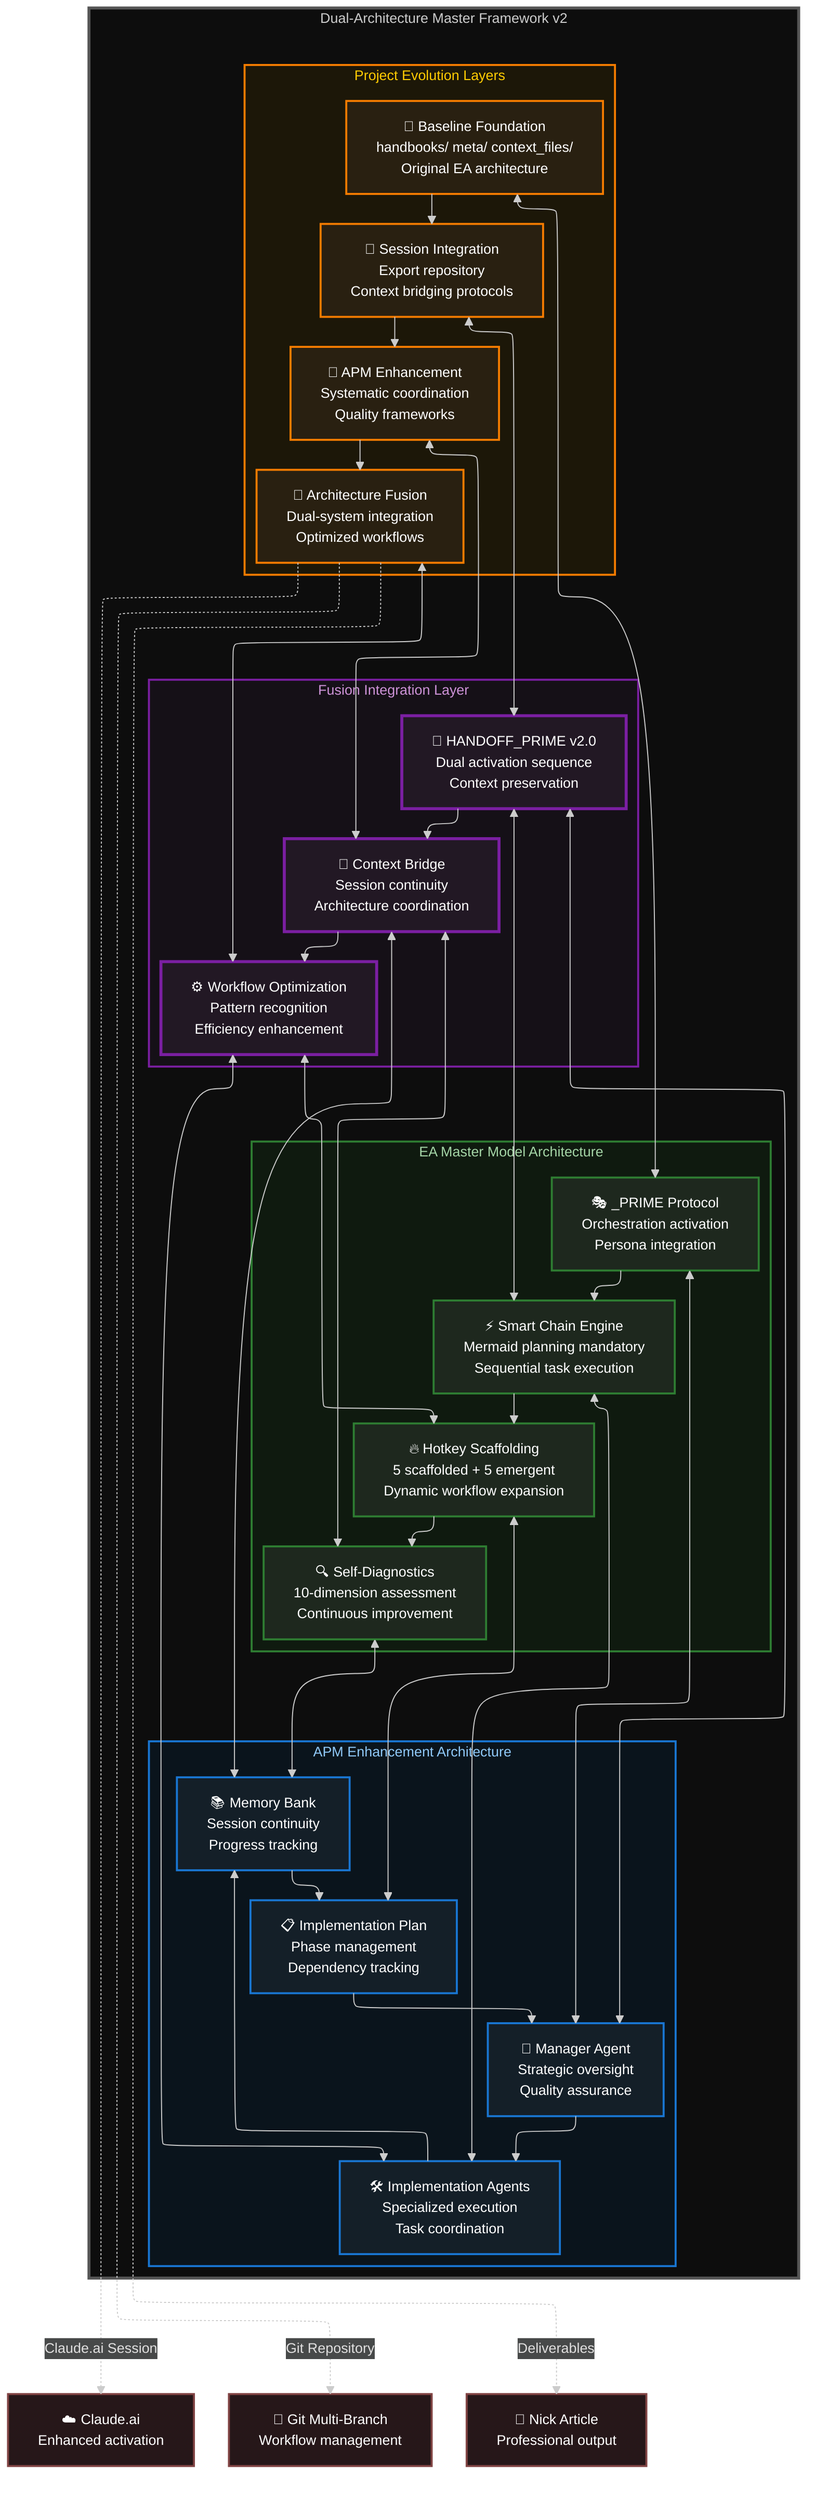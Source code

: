 ---
config:
  theme: neo-dark
  layout: elk
---
flowchart TB
 subgraph subGraph0["EA Master Model Architecture"]
        PRIME["🎭 _PRIME Protocol<br>Orchestration activation<br>Persona integration"]
        SMART["⚡ Smart Chain Engine<br>Mermaid planning mandatory<br>Sequential task execution"]
        HOTKEY["🔥 Hotkey Scaffolding<br>5 scaffolded + 5 emergent<br>Dynamic workflow expansion"]
        DIAG["🔍 Self-Diagnostics<br>10-dimension assessment<br>Continuous improvement"]
  end
 subgraph subGraph1["APM Enhancement Architecture"]
        MANAGER["👔 Manager Agent<br>Strategic oversight<br>Quality assurance"]
        IMPL["🛠️ Implementation Agents<br>Specialized execution<br>Task coordination"]
        MEMORY["📚 Memory Bank<br>Session continuity<br>Progress tracking"]
        PLAN["📋 Implementation Plan<br>Phase management<br>Dependency tracking"]
  end
 subgraph subGraph2["Fusion Integration Layer"]
        HANDOFF["🌉 HANDOFF_PRIME v2.0<br>Dual activation sequence<br>Context preservation"]
        BRIDGE["🔄 Context Bridge<br>Session continuity<br>Architecture coordination"]
        WORKFLOW["⚙️ Workflow Optimization<br>Pattern recognition<br>Efficiency enhancement"]
  end
 subgraph subGraph3["Project Evolution Layers"]
        BASELINE["📁 Baseline Foundation<br>handbooks/ meta/ context_files/<br>Original EA architecture"]
        SESSION["💬 Session Integration<br>Export repository<br>Context bridging protocols"]
        ENHANCE["🚀 APM Enhancement<br>Systematic coordination<br>Quality frameworks"]
        FUSION_LAYER["🔄 Architecture Fusion<br>Dual-system integration<br>Optimized workflows"]
  end
 subgraph subGraph4["Dual-Architecture Master Framework v2"]
        subGraph0
        subGraph1
        subGraph2
        subGraph3
  end
    PRIME --> SMART
    SMART --> HOTKEY
    HOTKEY --> DIAG
    MANAGER --> IMPL
    IMPL --> MEMORY
    MEMORY --> PLAN
    PLAN --> MANAGER
    HANDOFF --> BRIDGE
    BRIDGE --> WORKFLOW
    BASELINE --> SESSION
    SESSION --> ENHANCE
    ENHANCE --> FUSION_LAYER
    SMART <--> IMPL
    DIAG <--> MEMORY
    HOTKEY <--> PLAN
    PRIME <--> MANAGER
    HANDOFF <--> SMART & MANAGER
    BRIDGE <--> MEMORY & DIAG
    WORKFLOW <--> HOTKEY & IMPL
    BASELINE <--> PRIME
    SESSION <--> HANDOFF
    ENHANCE <--> BRIDGE
    FUSION_LAYER <--> WORKFLOW
    FUSION_LAYER -. "Claude.ai Session" .-> CLAUDE["☁️ Claude.ai<br>Enhanced activation"]
    FUSION_LAYER -. Git Repository .-> GIT["📂 Git Multi-Branch<br>Workflow management"]
    FUSION_LAYER -. Deliverables .-> NICK["📄 Nick Article<br>Professional output"]
     PRIME:::ea
     SMART:::ea
     HOTKEY:::ea
     DIAG:::ea
     MANAGER:::apm
     IMPL:::apm
     MEMORY:::apm
     PLAN:::apm
     HANDOFF:::fusion
     BRIDGE:::fusion
     WORKFLOW:::fusion
     BASELINE:::evolution
     SESSION:::evolution
     ENHANCE:::evolution
     FUSION_LAYER:::evolution
     CLAUDE:::external
     GIT:::external
     NICK:::external
     subGraph0:::eaSubgraph
     subGraph1:::apmSubgraph
     subGraph2:::fusionSubgraph
     subGraph3:::evolutionSubgraph
     subGraph4:::masterSubgraph
    classDef ea fill:#1E281E,stroke:#2e7d32,stroke-width:2px,color:white
    classDef apm fill:#141F28,stroke:#1976d2,stroke-width:2px,color:white
    classDef fusion fill:#221824,stroke:#7b1fa2,stroke-width:3px,color:white
    classDef evolution fill:#292011,stroke:#f57c00,stroke-width:2px,color:white
    classDef external fill:#261719,stroke:#804343,stroke-width:2px,color:white
    classDef eaSubgraph fill:#0f1a0f,stroke:#2e7d32,stroke-width:2px,color:#a5d6a7
    classDef apmSubgraph fill:#0a141c,stroke:#1976d2,stroke-width:2px,color:#90caf9
    classDef fusionSubgraph fill:#151017,stroke:#7b1fa2,stroke-width:2px,color:#ce93d8
    classDef evolutionSubgraph fill:#1c1708,stroke:#f57c00,stroke-width:2px,color:#ffcc02
    classDef masterSubgraph fill:#0d0d0d,stroke:#555555,stroke-width:3px,color:#cccccc
